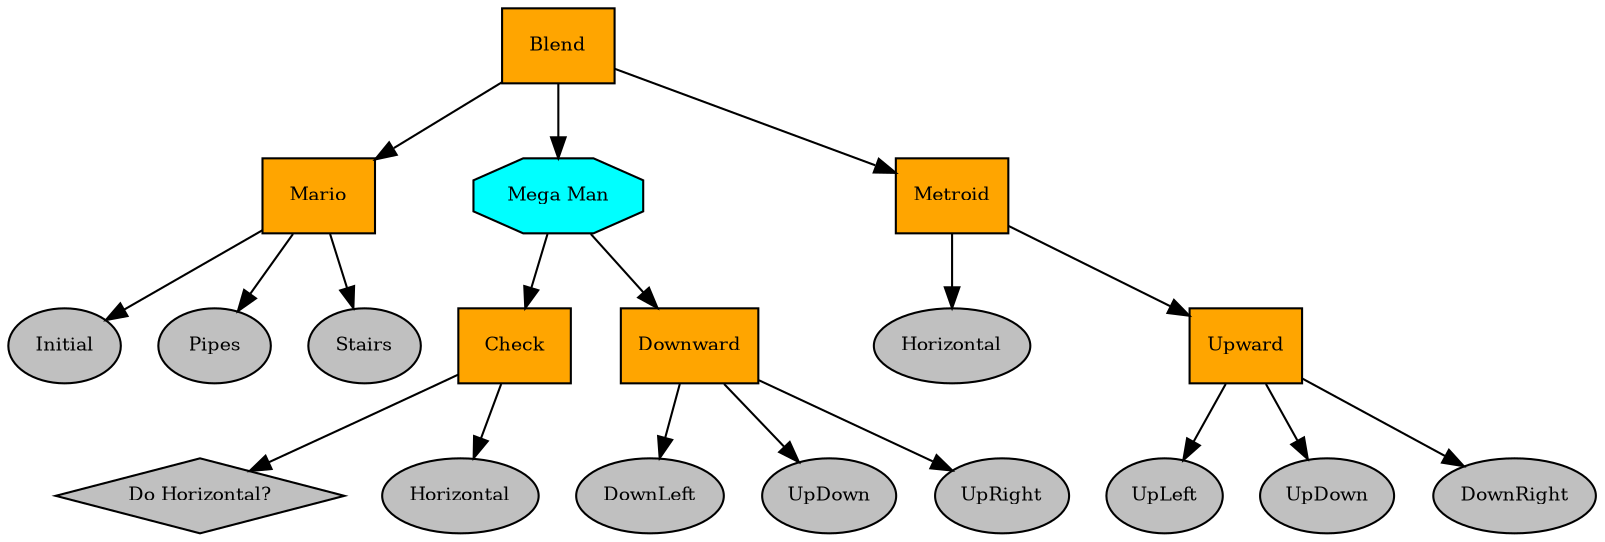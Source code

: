 digraph pastafarianism {
ordering=out;
graph [fontname="times-roman"];
node [fontname="times-roman"];
edge [fontname="times-roman"];
Blend [fillcolor=orange, fontcolor=black, fontsize=9, label=Blend, shape=box, style=filled];
Mario [fillcolor=orange, fontcolor=black, fontsize=9, label=Mario, shape=box, style=filled];
Blend -> Mario;
Initial [fillcolor=gray, fontcolor=black, fontsize=9, label=Initial, shape=ellipse, style=filled];
Mario -> Initial;
Pipes [fillcolor=gray, fontcolor=black, fontsize=9, label=Pipes, shape=ellipse, style=filled];
Mario -> Pipes;
Stairs [fillcolor=gray, fontcolor=black, fontsize=9, label=Stairs, shape=ellipse, style=filled];
Mario -> Stairs;
"Mega Man" [fillcolor=cyan, fontcolor=black, fontsize=9, label="Mega Man", shape=octagon, style=filled];
Blend -> "Mega Man";
Check [fillcolor=orange, fontcolor=black, fontsize=9, label=Check, shape=box, style=filled];
"Mega Man" -> Check;
"Do Horizontal?" [fillcolor=gray, fontcolor=black, fontsize=9, label="Do Horizontal?", shape=diamond, style=filled];
Check -> "Do Horizontal?";
Horizontal [fillcolor=gray, fontcolor=black, fontsize=9, label=Horizontal, shape=ellipse, style=filled];
Check -> Horizontal;
Downward [fillcolor=orange, fontcolor=black, fontsize=9, label=Downward, shape=box, style=filled];
"Mega Man" -> Downward;
DownLeft [fillcolor=gray, fontcolor=black, fontsize=9, label=DownLeft, shape=ellipse, style=filled];
Downward -> DownLeft;
UpDown [fillcolor=gray, fontcolor=black, fontsize=9, label=UpDown, shape=ellipse, style=filled];
Downward -> UpDown;
UpRight [fillcolor=gray, fontcolor=black, fontsize=9, label=UpRight, shape=ellipse, style=filled];
Downward -> UpRight;
Metroid [fillcolor=orange, fontcolor=black, fontsize=9, label=Metroid, shape=box, style=filled];
Blend -> Metroid;
"Horizontal*" [fillcolor=gray, fontcolor=black, fontsize=9, label="Horizontal", shape=ellipse, style=filled];
Metroid -> "Horizontal*";
Upward [fillcolor=orange, fontcolor=black, fontsize=9, label=Upward, shape=box, style=filled];
Metroid -> Upward;
UpLeft [fillcolor=gray, fontcolor=black, fontsize=9, label=UpLeft, shape=ellipse, style=filled];
Upward -> UpLeft;
"UpDown*" [fillcolor=gray, fontcolor=black, fontsize=9, label="UpDown", shape=ellipse, style=filled];
Upward -> "UpDown*";
DownRight [fillcolor=gray, fontcolor=black, fontsize=9, label=DownRight, shape=ellipse, style=filled];
Upward -> DownRight;
}

